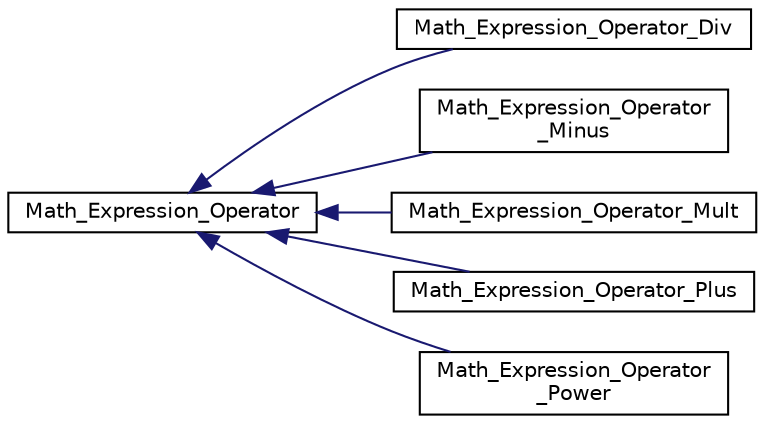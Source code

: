 digraph "Graphical Class Hierarchy"
{
 // LATEX_PDF_SIZE
  edge [fontname="Helvetica",fontsize="10",labelfontname="Helvetica",labelfontsize="10"];
  node [fontname="Helvetica",fontsize="10",shape=record];
  rankdir="LR";
  Node0 [label="Math_Expression_Operator",height=0.2,width=0.4,color="black", fillcolor="white", style="filled",URL="$classMath__Expression__Operator.html",tooltip=" "];
  Node0 -> Node1 [dir="back",color="midnightblue",fontsize="10",style="solid",fontname="Helvetica"];
  Node1 [label="Math_Expression_Operator_Div",height=0.2,width=0.4,color="black", fillcolor="white", style="filled",URL="$classMath__Expression__Operator__Div.html",tooltip=" "];
  Node0 -> Node2 [dir="back",color="midnightblue",fontsize="10",style="solid",fontname="Helvetica"];
  Node2 [label="Math_Expression_Operator\l_Minus",height=0.2,width=0.4,color="black", fillcolor="white", style="filled",URL="$classMath__Expression__Operator__Minus.html",tooltip=" "];
  Node0 -> Node3 [dir="back",color="midnightblue",fontsize="10",style="solid",fontname="Helvetica"];
  Node3 [label="Math_Expression_Operator_Mult",height=0.2,width=0.4,color="black", fillcolor="white", style="filled",URL="$classMath__Expression__Operator__Mult.html",tooltip=" "];
  Node0 -> Node4 [dir="back",color="midnightblue",fontsize="10",style="solid",fontname="Helvetica"];
  Node4 [label="Math_Expression_Operator_Plus",height=0.2,width=0.4,color="black", fillcolor="white", style="filled",URL="$classMath__Expression__Operator__Plus.html",tooltip=" "];
  Node0 -> Node5 [dir="back",color="midnightblue",fontsize="10",style="solid",fontname="Helvetica"];
  Node5 [label="Math_Expression_Operator\l_Power",height=0.2,width=0.4,color="black", fillcolor="white", style="filled",URL="$classMath__Expression__Operator__Power.html",tooltip=" "];
}
